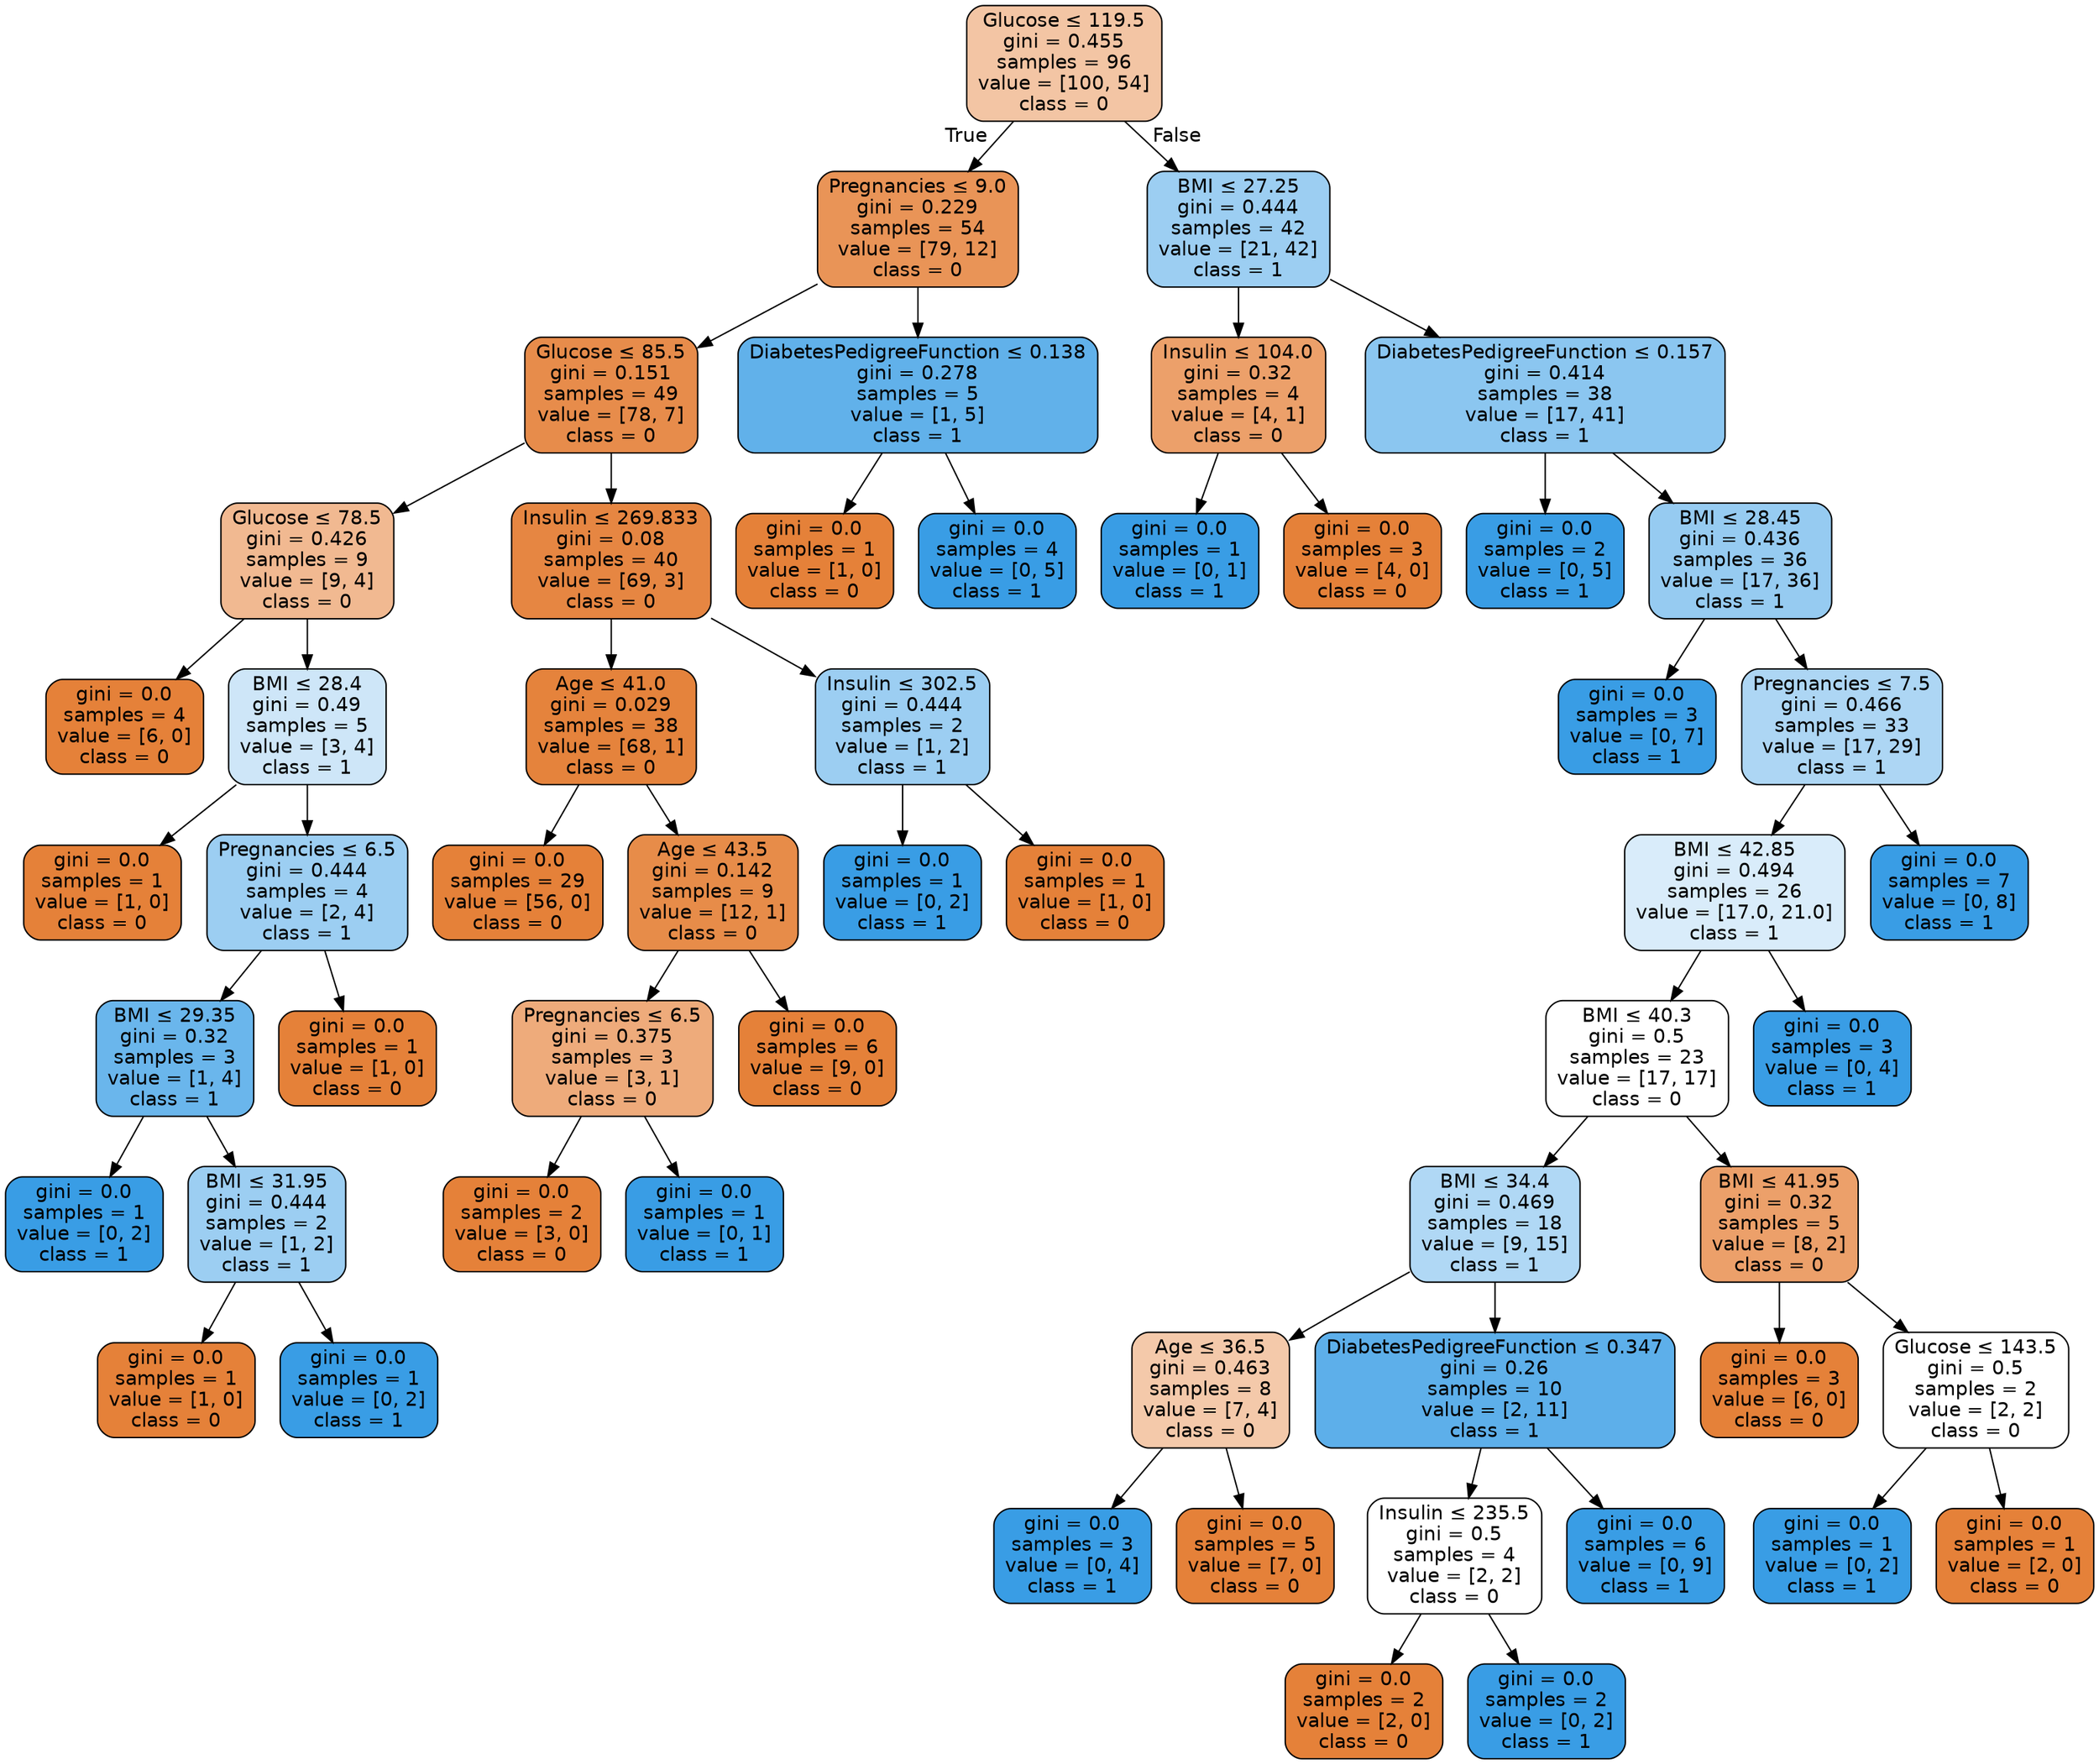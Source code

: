 digraph Tree {
node [shape=box, style="filled, rounded", color="black", fontname="helvetica"] ;
edge [fontname="helvetica"] ;
0 [label=<Glucose &le; 119.5<br/>gini = 0.455<br/>samples = 96<br/>value = [100, 54]<br/>class = 0>, fillcolor="#f3c5a4"] ;
1 [label=<Pregnancies &le; 9.0<br/>gini = 0.229<br/>samples = 54<br/>value = [79, 12]<br/>class = 0>, fillcolor="#e99457"] ;
0 -> 1 [labeldistance=2.5, labelangle=45, headlabel="True"] ;
2 [label=<Glucose &le; 85.5<br/>gini = 0.151<br/>samples = 49<br/>value = [78, 7]<br/>class = 0>, fillcolor="#e78c4b"] ;
1 -> 2 ;
3 [label=<Glucose &le; 78.5<br/>gini = 0.426<br/>samples = 9<br/>value = [9, 4]<br/>class = 0>, fillcolor="#f1b991"] ;
2 -> 3 ;
4 [label=<gini = 0.0<br/>samples = 4<br/>value = [6, 0]<br/>class = 0>, fillcolor="#e58139"] ;
3 -> 4 ;
5 [label=<BMI &le; 28.4<br/>gini = 0.49<br/>samples = 5<br/>value = [3, 4]<br/>class = 1>, fillcolor="#cee6f8"] ;
3 -> 5 ;
6 [label=<gini = 0.0<br/>samples = 1<br/>value = [1, 0]<br/>class = 0>, fillcolor="#e58139"] ;
5 -> 6 ;
7 [label=<Pregnancies &le; 6.5<br/>gini = 0.444<br/>samples = 4<br/>value = [2, 4]<br/>class = 1>, fillcolor="#9ccef2"] ;
5 -> 7 ;
8 [label=<BMI &le; 29.35<br/>gini = 0.32<br/>samples = 3<br/>value = [1, 4]<br/>class = 1>, fillcolor="#6ab6ec"] ;
7 -> 8 ;
9 [label=<gini = 0.0<br/>samples = 1<br/>value = [0, 2]<br/>class = 1>, fillcolor="#399de5"] ;
8 -> 9 ;
10 [label=<BMI &le; 31.95<br/>gini = 0.444<br/>samples = 2<br/>value = [1, 2]<br/>class = 1>, fillcolor="#9ccef2"] ;
8 -> 10 ;
11 [label=<gini = 0.0<br/>samples = 1<br/>value = [1, 0]<br/>class = 0>, fillcolor="#e58139"] ;
10 -> 11 ;
12 [label=<gini = 0.0<br/>samples = 1<br/>value = [0, 2]<br/>class = 1>, fillcolor="#399de5"] ;
10 -> 12 ;
13 [label=<gini = 0.0<br/>samples = 1<br/>value = [1, 0]<br/>class = 0>, fillcolor="#e58139"] ;
7 -> 13 ;
14 [label=<Insulin &le; 269.833<br/>gini = 0.08<br/>samples = 40<br/>value = [69, 3]<br/>class = 0>, fillcolor="#e68642"] ;
2 -> 14 ;
15 [label=<Age &le; 41.0<br/>gini = 0.029<br/>samples = 38<br/>value = [68, 1]<br/>class = 0>, fillcolor="#e5833c"] ;
14 -> 15 ;
16 [label=<gini = 0.0<br/>samples = 29<br/>value = [56, 0]<br/>class = 0>, fillcolor="#e58139"] ;
15 -> 16 ;
17 [label=<Age &le; 43.5<br/>gini = 0.142<br/>samples = 9<br/>value = [12, 1]<br/>class = 0>, fillcolor="#e78c49"] ;
15 -> 17 ;
18 [label=<Pregnancies &le; 6.5<br/>gini = 0.375<br/>samples = 3<br/>value = [3, 1]<br/>class = 0>, fillcolor="#eeab7b"] ;
17 -> 18 ;
19 [label=<gini = 0.0<br/>samples = 2<br/>value = [3, 0]<br/>class = 0>, fillcolor="#e58139"] ;
18 -> 19 ;
20 [label=<gini = 0.0<br/>samples = 1<br/>value = [0, 1]<br/>class = 1>, fillcolor="#399de5"] ;
18 -> 20 ;
21 [label=<gini = 0.0<br/>samples = 6<br/>value = [9, 0]<br/>class = 0>, fillcolor="#e58139"] ;
17 -> 21 ;
22 [label=<Insulin &le; 302.5<br/>gini = 0.444<br/>samples = 2<br/>value = [1, 2]<br/>class = 1>, fillcolor="#9ccef2"] ;
14 -> 22 ;
23 [label=<gini = 0.0<br/>samples = 1<br/>value = [0, 2]<br/>class = 1>, fillcolor="#399de5"] ;
22 -> 23 ;
24 [label=<gini = 0.0<br/>samples = 1<br/>value = [1, 0]<br/>class = 0>, fillcolor="#e58139"] ;
22 -> 24 ;
25 [label=<DiabetesPedigreeFunction &le; 0.138<br/>gini = 0.278<br/>samples = 5<br/>value = [1, 5]<br/>class = 1>, fillcolor="#61b1ea"] ;
1 -> 25 ;
26 [label=<gini = 0.0<br/>samples = 1<br/>value = [1, 0]<br/>class = 0>, fillcolor="#e58139"] ;
25 -> 26 ;
27 [label=<gini = 0.0<br/>samples = 4<br/>value = [0, 5]<br/>class = 1>, fillcolor="#399de5"] ;
25 -> 27 ;
28 [label=<BMI &le; 27.25<br/>gini = 0.444<br/>samples = 42<br/>value = [21, 42]<br/>class = 1>, fillcolor="#9ccef2"] ;
0 -> 28 [labeldistance=2.5, labelangle=-45, headlabel="False"] ;
29 [label=<Insulin &le; 104.0<br/>gini = 0.32<br/>samples = 4<br/>value = [4, 1]<br/>class = 0>, fillcolor="#eca06a"] ;
28 -> 29 ;
30 [label=<gini = 0.0<br/>samples = 1<br/>value = [0, 1]<br/>class = 1>, fillcolor="#399de5"] ;
29 -> 30 ;
31 [label=<gini = 0.0<br/>samples = 3<br/>value = [4, 0]<br/>class = 0>, fillcolor="#e58139"] ;
29 -> 31 ;
32 [label=<DiabetesPedigreeFunction &le; 0.157<br/>gini = 0.414<br/>samples = 38<br/>value = [17, 41]<br/>class = 1>, fillcolor="#8bc6f0"] ;
28 -> 32 ;
33 [label=<gini = 0.0<br/>samples = 2<br/>value = [0, 5]<br/>class = 1>, fillcolor="#399de5"] ;
32 -> 33 ;
34 [label=<BMI &le; 28.45<br/>gini = 0.436<br/>samples = 36<br/>value = [17, 36]<br/>class = 1>, fillcolor="#96cbf1"] ;
32 -> 34 ;
35 [label=<gini = 0.0<br/>samples = 3<br/>value = [0, 7]<br/>class = 1>, fillcolor="#399de5"] ;
34 -> 35 ;
36 [label=<Pregnancies &le; 7.5<br/>gini = 0.466<br/>samples = 33<br/>value = [17, 29]<br/>class = 1>, fillcolor="#add6f4"] ;
34 -> 36 ;
37 [label=<BMI &le; 42.85<br/>gini = 0.494<br/>samples = 26<br/>value = [17.0, 21.0]<br/>class = 1>, fillcolor="#d9ecfa"] ;
36 -> 37 ;
38 [label=<BMI &le; 40.3<br/>gini = 0.5<br/>samples = 23<br/>value = [17, 17]<br/>class = 0>, fillcolor="#ffffff"] ;
37 -> 38 ;
39 [label=<BMI &le; 34.4<br/>gini = 0.469<br/>samples = 18<br/>value = [9, 15]<br/>class = 1>, fillcolor="#b0d8f5"] ;
38 -> 39 ;
40 [label=<Age &le; 36.5<br/>gini = 0.463<br/>samples = 8<br/>value = [7, 4]<br/>class = 0>, fillcolor="#f4c9aa"] ;
39 -> 40 ;
41 [label=<gini = 0.0<br/>samples = 3<br/>value = [0, 4]<br/>class = 1>, fillcolor="#399de5"] ;
40 -> 41 ;
42 [label=<gini = 0.0<br/>samples = 5<br/>value = [7, 0]<br/>class = 0>, fillcolor="#e58139"] ;
40 -> 42 ;
43 [label=<DiabetesPedigreeFunction &le; 0.347<br/>gini = 0.26<br/>samples = 10<br/>value = [2, 11]<br/>class = 1>, fillcolor="#5dafea"] ;
39 -> 43 ;
44 [label=<Insulin &le; 235.5<br/>gini = 0.5<br/>samples = 4<br/>value = [2, 2]<br/>class = 0>, fillcolor="#ffffff"] ;
43 -> 44 ;
45 [label=<gini = 0.0<br/>samples = 2<br/>value = [2, 0]<br/>class = 0>, fillcolor="#e58139"] ;
44 -> 45 ;
46 [label=<gini = 0.0<br/>samples = 2<br/>value = [0, 2]<br/>class = 1>, fillcolor="#399de5"] ;
44 -> 46 ;
47 [label=<gini = 0.0<br/>samples = 6<br/>value = [0, 9]<br/>class = 1>, fillcolor="#399de5"] ;
43 -> 47 ;
48 [label=<BMI &le; 41.95<br/>gini = 0.32<br/>samples = 5<br/>value = [8, 2]<br/>class = 0>, fillcolor="#eca06a"] ;
38 -> 48 ;
49 [label=<gini = 0.0<br/>samples = 3<br/>value = [6, 0]<br/>class = 0>, fillcolor="#e58139"] ;
48 -> 49 ;
50 [label=<Glucose &le; 143.5<br/>gini = 0.5<br/>samples = 2<br/>value = [2, 2]<br/>class = 0>, fillcolor="#ffffff"] ;
48 -> 50 ;
51 [label=<gini = 0.0<br/>samples = 1<br/>value = [0, 2]<br/>class = 1>, fillcolor="#399de5"] ;
50 -> 51 ;
52 [label=<gini = 0.0<br/>samples = 1<br/>value = [2, 0]<br/>class = 0>, fillcolor="#e58139"] ;
50 -> 52 ;
53 [label=<gini = 0.0<br/>samples = 3<br/>value = [0, 4]<br/>class = 1>, fillcolor="#399de5"] ;
37 -> 53 ;
54 [label=<gini = 0.0<br/>samples = 7<br/>value = [0, 8]<br/>class = 1>, fillcolor="#399de5"] ;
36 -> 54 ;
}